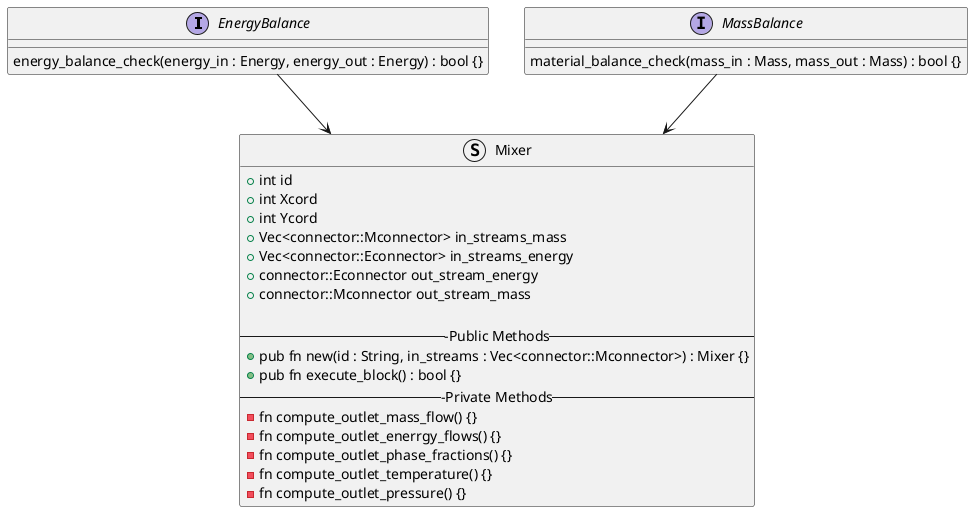 @startuml Blocks_Module_Class_Diagram

Interface EnergyBalance {
  energy_balance_check(energy_in : Energy, energy_out : Energy) : bool {} 
}

Interface MassBalance {
  material_balance_check(mass_in : Mass, mass_out : Mass) : bool {}  
}


Struct Mixer {
  + int id
  + int Xcord
  + int Ycord
  + Vec<connector::Mconnector> in_streams_mass
  + Vec<connector::Econnector> in_streams_energy
  + connector::Econnector out_stream_energy
  + connector::Mconnector out_stream_mass

  ---Public Methods--
  + pub fn new(id : String, in_streams : Vec<connector::Mconnector>) : Mixer {}
  + pub fn execute_block() : bool {}
  ---Private Methods--
  - fn compute_outlet_mass_flow() {}
  - fn compute_outlet_enerrgy_flows() {}
  - fn compute_outlet_phase_fractions() {}
  - fn compute_outlet_temperature() {}
  - fn compute_outlet_pressure() {} 
}

EnergyBalance --> Mixer
MassBalance --> Mixer


@enduml

